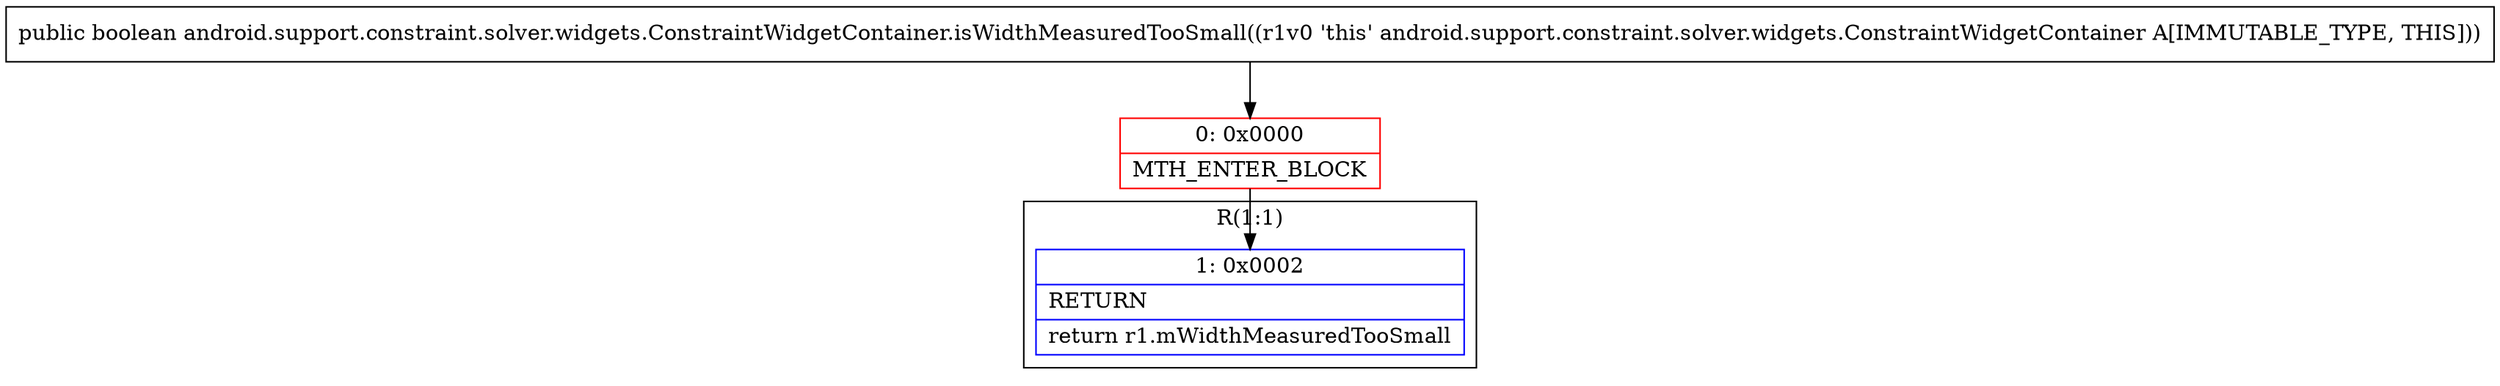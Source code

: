 digraph "CFG forandroid.support.constraint.solver.widgets.ConstraintWidgetContainer.isWidthMeasuredTooSmall()Z" {
subgraph cluster_Region_932035758 {
label = "R(1:1)";
node [shape=record,color=blue];
Node_1 [shape=record,label="{1\:\ 0x0002|RETURN\l|return r1.mWidthMeasuredTooSmall\l}"];
}
Node_0 [shape=record,color=red,label="{0\:\ 0x0000|MTH_ENTER_BLOCK\l}"];
MethodNode[shape=record,label="{public boolean android.support.constraint.solver.widgets.ConstraintWidgetContainer.isWidthMeasuredTooSmall((r1v0 'this' android.support.constraint.solver.widgets.ConstraintWidgetContainer A[IMMUTABLE_TYPE, THIS])) }"];
MethodNode -> Node_0;
Node_0 -> Node_1;
}

